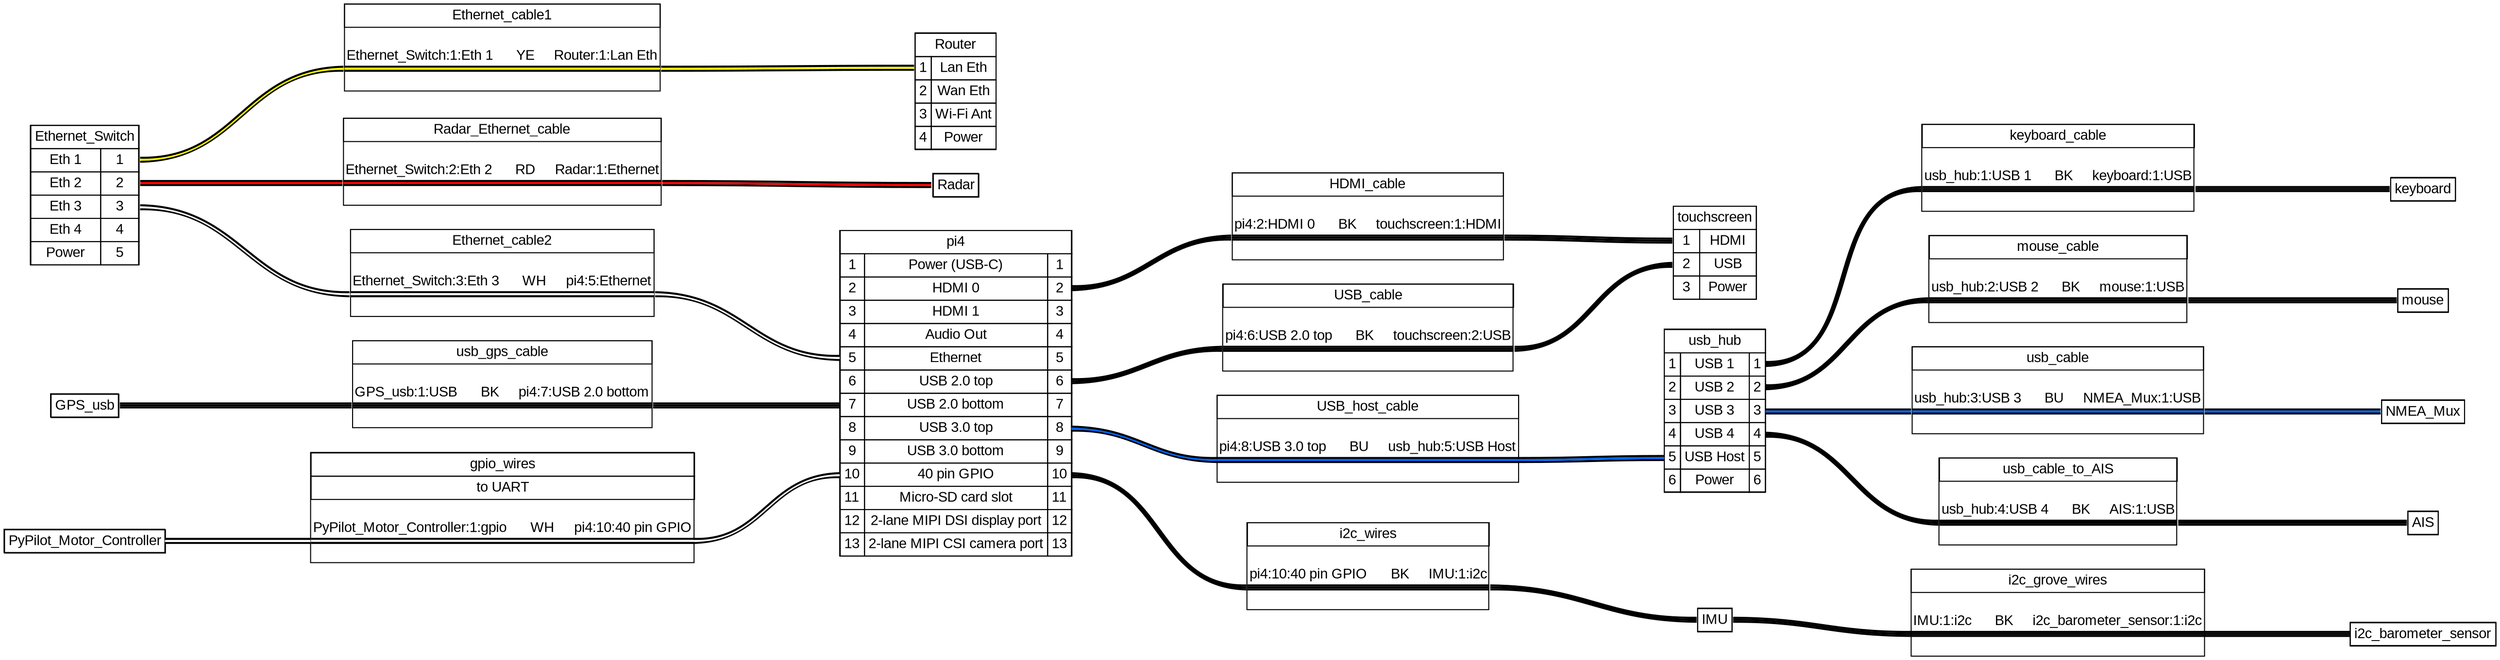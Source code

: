 graph {
// Graph generated by WireViz 0.3.2
// https://github.com/formatc1702/WireViz
	graph [bgcolor="#FFFFFF" fontname=arial nodesep=0.33 rankdir=LR ranksep=2]
	node [fillcolor="#FFFFFF" fontname=arial height=0 margin=0 shape=none style=filled width=0]
	edge [fontname=arial style=bold]
	pi4 [label=<
<table border="0" cellspacing="0" cellpadding="0">
 <tr><td>
  <table border="0" cellspacing="0" cellpadding="3" cellborder="1"><tr>
   <td balign="left">pi4</td>
  </tr></table>
 </td></tr>
 <tr><td>
  <table border="0" cellspacing="0" cellpadding="3" cellborder="1">
   <tr>
    <td port="p1l">1</td>
    <td>Power (USB-C)</td>
    <td port="p1r">1</td>
   </tr>
   <tr>
    <td port="p2l">2</td>
    <td>HDMI 0</td>
    <td port="p2r">2</td>
   </tr>
   <tr>
    <td port="p3l">3</td>
    <td>HDMI 1</td>
    <td port="p3r">3</td>
   </tr>
   <tr>
    <td port="p4l">4</td>
    <td>Audio Out</td>
    <td port="p4r">4</td>
   </tr>
   <tr>
    <td port="p5l">5</td>
    <td>Ethernet</td>
    <td port="p5r">5</td>
   </tr>
   <tr>
    <td port="p6l">6</td>
    <td>USB 2.0 top</td>
    <td port="p6r">6</td>
   </tr>
   <tr>
    <td port="p7l">7</td>
    <td>USB 2.0 bottom</td>
    <td port="p7r">7</td>
   </tr>
   <tr>
    <td port="p8l">8</td>
    <td>USB 3.0 top</td>
    <td port="p8r">8</td>
   </tr>
   <tr>
    <td port="p9l">9</td>
    <td>USB 3.0 bottom</td>
    <td port="p9r">9</td>
   </tr>
   <tr>
    <td port="p10l">10</td>
    <td>40 pin GPIO</td>
    <td port="p10r">10</td>
   </tr>
   <tr>
    <td port="p11l">11</td>
    <td>Micro-SD card slot</td>
    <td port="p11r">11</td>
   </tr>
   <tr>
    <td port="p12l">12</td>
    <td>2-lane MIPI DSI display port</td>
    <td port="p12r">12</td>
   </tr>
   <tr>
    <td port="p13l">13</td>
    <td>2-lane MIPI CSI camera port</td>
    <td port="p13r">13</td>
   </tr>
  </table>
 </td></tr>
</table>
> fillcolor="#FFFFFF" shape=box style=filled]
	usb_hub [label=<
<table border="0" cellspacing="0" cellpadding="0">
 <tr><td>
  <table border="0" cellspacing="0" cellpadding="3" cellborder="1"><tr>
   <td balign="left">usb_hub</td>
  </tr></table>
 </td></tr>
 <tr><td>
  <table border="0" cellspacing="0" cellpadding="3" cellborder="1">
   <tr>
    <td port="p1l">1</td>
    <td>USB 1</td>
    <td port="p1r">1</td>
   </tr>
   <tr>
    <td port="p2l">2</td>
    <td>USB 2</td>
    <td port="p2r">2</td>
   </tr>
   <tr>
    <td port="p3l">3</td>
    <td>USB 3</td>
    <td port="p3r">3</td>
   </tr>
   <tr>
    <td port="p4l">4</td>
    <td>USB 4</td>
    <td port="p4r">4</td>
   </tr>
   <tr>
    <td port="p5l">5</td>
    <td>USB Host</td>
    <td port="p5r">5</td>
   </tr>
   <tr>
    <td port="p6l">6</td>
    <td>Power</td>
    <td port="p6r">6</td>
   </tr>
  </table>
 </td></tr>
</table>
> fillcolor="#FFFFFF" shape=box style=filled]
	Ethernet_Switch [label=<
<table border="0" cellspacing="0" cellpadding="0">
 <tr><td>
  <table border="0" cellspacing="0" cellpadding="3" cellborder="1"><tr>
   <td balign="left">Ethernet_Switch</td>
  </tr></table>
 </td></tr>
 <tr><td>
  <table border="0" cellspacing="0" cellpadding="3" cellborder="1">
   <tr>
    <td>Eth 1</td>
    <td port="p1r">1</td>
   </tr>
   <tr>
    <td>Eth 2</td>
    <td port="p2r">2</td>
   </tr>
   <tr>
    <td>Eth 3</td>
    <td port="p3r">3</td>
   </tr>
   <tr>
    <td>Eth 4</td>
    <td port="p4r">4</td>
   </tr>
   <tr>
    <td>Power</td>
    <td port="p5r">5</td>
   </tr>
  </table>
 </td></tr>
</table>
> fillcolor="#FFFFFF" shape=box style=filled]
	Router [label=<
<table border="0" cellspacing="0" cellpadding="0">
 <tr><td>
  <table border="0" cellspacing="0" cellpadding="3" cellborder="1"><tr>
   <td balign="left">Router</td>
  </tr></table>
 </td></tr>
 <tr><td>
  <table border="0" cellspacing="0" cellpadding="3" cellborder="1">
   <tr>
    <td port="p1l">1</td>
    <td>Lan Eth</td>
   </tr>
   <tr>
    <td port="p2l">2</td>
    <td>Wan Eth</td>
   </tr>
   <tr>
    <td port="p3l">3</td>
    <td>Wi-Fi Ant</td>
   </tr>
   <tr>
    <td port="p4l">4</td>
    <td>Power</td>
   </tr>
  </table>
 </td></tr>
</table>
> fillcolor="#FFFFFF" shape=box style=filled]
	touchscreen [label=<
<table border="0" cellspacing="0" cellpadding="0">
 <tr><td>
  <table border="0" cellspacing="0" cellpadding="3" cellborder="1"><tr>
   <td balign="left">touchscreen</td>
  </tr></table>
 </td></tr>
 <tr><td>
  <table border="0" cellspacing="0" cellpadding="3" cellborder="1">
   <tr>
    <td port="p1l">1</td>
    <td>HDMI</td>
   </tr>
   <tr>
    <td port="p2l">2</td>
    <td>USB</td>
   </tr>
   <tr>
    <td port="p3l">3</td>
    <td>Power</td>
   </tr>
  </table>
 </td></tr>
</table>
> fillcolor="#FFFFFF" shape=box style=filled]
	keyboard [label=<
<table border="0" cellspacing="0" cellpadding="0">
 <tr><td>
  <table border="0" cellspacing="0" cellpadding="3" cellborder="1"><tr>
   <td balign="left">keyboard</td>
  </tr></table>
 </td></tr>
</table>
> fillcolor="#FFFFFF" shape=box style=filled]
	mouse [label=<
<table border="0" cellspacing="0" cellpadding="0">
 <tr><td>
  <table border="0" cellspacing="0" cellpadding="3" cellborder="1"><tr>
   <td balign="left">mouse</td>
  </tr></table>
 </td></tr>
</table>
> fillcolor="#FFFFFF" shape=box style=filled]
	GPS_usb [label=<
<table border="0" cellspacing="0" cellpadding="0">
 <tr><td>
  <table border="0" cellspacing="0" cellpadding="3" cellborder="1"><tr>
   <td balign="left">GPS_usb</td>
  </tr></table>
 </td></tr>
</table>
> fillcolor="#FFFFFF" shape=box style=filled]
	NMEA_Mux [label=<
<table border="0" cellspacing="0" cellpadding="0">
 <tr><td>
  <table border="0" cellspacing="0" cellpadding="3" cellborder="1"><tr>
   <td balign="left">NMEA_Mux</td>
  </tr></table>
 </td></tr>
</table>
> fillcolor="#FFFFFF" shape=box style=filled]
	AIS [label=<
<table border="0" cellspacing="0" cellpadding="0">
 <tr><td>
  <table border="0" cellspacing="0" cellpadding="3" cellborder="1"><tr>
   <td balign="left">AIS</td>
  </tr></table>
 </td></tr>
</table>
> fillcolor="#FFFFFF" shape=box style=filled]
	Radar [label=<
<table border="0" cellspacing="0" cellpadding="0">
 <tr><td>
  <table border="0" cellspacing="0" cellpadding="3" cellborder="1"><tr>
   <td balign="left">Radar</td>
  </tr></table>
 </td></tr>
</table>
> fillcolor="#FFFFFF" shape=box style=filled]
	IMU [label=<
<table border="0" cellspacing="0" cellpadding="0">
 <tr><td>
  <table border="0" cellspacing="0" cellpadding="3" cellborder="1"><tr>
   <td balign="left">IMU</td>
  </tr></table>
 </td></tr>
</table>
> fillcolor="#FFFFFF" shape=box style=filled]
	i2c_barometer_sensor [label=<
<table border="0" cellspacing="0" cellpadding="0">
 <tr><td>
  <table border="0" cellspacing="0" cellpadding="3" cellborder="1"><tr>
   <td balign="left">i2c_barometer_sensor</td>
  </tr></table>
 </td></tr>
</table>
> fillcolor="#FFFFFF" shape=box style=filled]
	PyPilot_Motor_Controller [label=<
<table border="0" cellspacing="0" cellpadding="0">
 <tr><td>
  <table border="0" cellspacing="0" cellpadding="3" cellborder="1"><tr>
   <td balign="left">PyPilot_Motor_Controller</td>
  </tr></table>
 </td></tr>
</table>
> fillcolor="#FFFFFF" shape=box style=filled]
	edge [color="#000000:#0066ff:#000000"]
	pi4:p8r:e -- USB_host_cable:w1:w
	USB_host_cable:w1:e -- usb_hub:p5l:w
	USB_host_cable [label=<
<table border="0" cellspacing="0" cellpadding="0">
 <tr><td>
  <table border="0" cellspacing="0" cellpadding="3" cellborder="1"><tr>
   <td balign="left">USB_host_cable</td>
  </tr></table>
 </td></tr>
 <tr><td>
  <table border="0" cellspacing="0" cellborder="0">
   <tr><td>&nbsp;</td></tr>
   <tr>
    <td>pi4:8:USB 3.0 top</td>
    <td>
     BU
    </td>
    <td>usb_hub:5:USB Host</td>
   </tr>
   <tr>
    <td colspan="3" border="0" cellspacing="0" cellpadding="0" port="w1" height="6">
     <table cellspacing="0" cellborder="0" border="0">
      <tr><td colspan="3" cellpadding="0" height="2" bgcolor="#000000" border="0"></td></tr>
      <tr><td colspan="3" cellpadding="0" height="2" bgcolor="#0066ff" border="0"></td></tr>
      <tr><td colspan="3" cellpadding="0" height="2" bgcolor="#000000" border="0"></td></tr>
     </table>
    </td>
   </tr>
   <tr><td>&nbsp;</td></tr>
  </table>
 </td></tr>
</table>
> fillcolor="#FFFFFF" shape=box style=filled]
	edge [color="#000000:#000000:#000000"]
	pi4:p6r:e -- USB_cable:w1:w
	USB_cable:w1:e -- touchscreen:p2l:w
	USB_cable [label=<
<table border="0" cellspacing="0" cellpadding="0">
 <tr><td>
  <table border="0" cellspacing="0" cellpadding="3" cellborder="1"><tr>
   <td balign="left">USB_cable</td>
  </tr></table>
 </td></tr>
 <tr><td>
  <table border="0" cellspacing="0" cellborder="0">
   <tr><td>&nbsp;</td></tr>
   <tr>
    <td>pi4:6:USB 2.0 top</td>
    <td>
     BK
    </td>
    <td>touchscreen:2:USB</td>
   </tr>
   <tr>
    <td colspan="3" border="0" cellspacing="0" cellpadding="0" port="w1" height="6">
     <table cellspacing="0" cellborder="0" border="0">
      <tr><td colspan="3" cellpadding="0" height="2" bgcolor="#000000" border="0"></td></tr>
      <tr><td colspan="3" cellpadding="0" height="2" bgcolor="#000000" border="0"></td></tr>
      <tr><td colspan="3" cellpadding="0" height="2" bgcolor="#000000" border="0"></td></tr>
     </table>
    </td>
   </tr>
   <tr><td>&nbsp;</td></tr>
  </table>
 </td></tr>
</table>
> fillcolor="#FFFFFF" shape=box style=filled]
	edge [color="#000000:#000000:#000000"]
	pi4:p2r:e -- HDMI_cable:w1:w
	HDMI_cable:w1:e -- touchscreen:p1l:w
	HDMI_cable [label=<
<table border="0" cellspacing="0" cellpadding="0">
 <tr><td>
  <table border="0" cellspacing="0" cellpadding="3" cellborder="1"><tr>
   <td balign="left">HDMI_cable</td>
  </tr></table>
 </td></tr>
 <tr><td>
  <table border="0" cellspacing="0" cellborder="0">
   <tr><td>&nbsp;</td></tr>
   <tr>
    <td>pi4:2:HDMI 0</td>
    <td>
     BK
    </td>
    <td>touchscreen:1:HDMI</td>
   </tr>
   <tr>
    <td colspan="3" border="0" cellspacing="0" cellpadding="0" port="w1" height="6">
     <table cellspacing="0" cellborder="0" border="0">
      <tr><td colspan="3" cellpadding="0" height="2" bgcolor="#000000" border="0"></td></tr>
      <tr><td colspan="3" cellpadding="0" height="2" bgcolor="#000000" border="0"></td></tr>
      <tr><td colspan="3" cellpadding="0" height="2" bgcolor="#000000" border="0"></td></tr>
     </table>
    </td>
   </tr>
   <tr><td>&nbsp;</td></tr>
  </table>
 </td></tr>
</table>
> fillcolor="#FFFFFF" shape=box style=filled]
	edge [color="#000000:#000000:#000000"]
	usb_hub:p2r:e -- mouse_cable:w1:w
	mouse_cable:w1:e -- mouse:w
	mouse_cable [label=<
<table border="0" cellspacing="0" cellpadding="0">
 <tr><td>
  <table border="0" cellspacing="0" cellpadding="3" cellborder="1"><tr>
   <td balign="left">mouse_cable</td>
  </tr></table>
 </td></tr>
 <tr><td>
  <table border="0" cellspacing="0" cellborder="0">
   <tr><td>&nbsp;</td></tr>
   <tr>
    <td>usb_hub:2:USB 2</td>
    <td>
     BK
    </td>
    <td>mouse:1:USB</td>
   </tr>
   <tr>
    <td colspan="3" border="0" cellspacing="0" cellpadding="0" port="w1" height="6">
     <table cellspacing="0" cellborder="0" border="0">
      <tr><td colspan="3" cellpadding="0" height="2" bgcolor="#000000" border="0"></td></tr>
      <tr><td colspan="3" cellpadding="0" height="2" bgcolor="#000000" border="0"></td></tr>
      <tr><td colspan="3" cellpadding="0" height="2" bgcolor="#000000" border="0"></td></tr>
     </table>
    </td>
   </tr>
   <tr><td>&nbsp;</td></tr>
  </table>
 </td></tr>
</table>
> fillcolor="#FFFFFF" shape=box style=filled]
	edge [color="#000000:#000000:#000000"]
	GPS_usb:e -- usb_gps_cable:w1:w
	usb_gps_cable:w1:e -- pi4:p7l:w
	usb_gps_cable [label=<
<table border="0" cellspacing="0" cellpadding="0">
 <tr><td>
  <table border="0" cellspacing="0" cellpadding="3" cellborder="1"><tr>
   <td balign="left">usb_gps_cable</td>
  </tr></table>
 </td></tr>
 <tr><td>
  <table border="0" cellspacing="0" cellborder="0">
   <tr><td>&nbsp;</td></tr>
   <tr>
    <td>GPS_usb:1:USB</td>
    <td>
     BK
    </td>
    <td>pi4:7:USB 2.0 bottom</td>
   </tr>
   <tr>
    <td colspan="3" border="0" cellspacing="0" cellpadding="0" port="w1" height="6">
     <table cellspacing="0" cellborder="0" border="0">
      <tr><td colspan="3" cellpadding="0" height="2" bgcolor="#000000" border="0"></td></tr>
      <tr><td colspan="3" cellpadding="0" height="2" bgcolor="#000000" border="0"></td></tr>
      <tr><td colspan="3" cellpadding="0" height="2" bgcolor="#000000" border="0"></td></tr>
     </table>
    </td>
   </tr>
   <tr><td>&nbsp;</td></tr>
  </table>
 </td></tr>
</table>
> fillcolor="#FFFFFF" shape=box style=filled]
	edge [color="#000000:#000000:#000000"]
	usb_hub:p1r:e -- keyboard_cable:w1:w
	keyboard_cable:w1:e -- keyboard:w
	keyboard_cable [label=<
<table border="0" cellspacing="0" cellpadding="0">
 <tr><td>
  <table border="0" cellspacing="0" cellpadding="3" cellborder="1"><tr>
   <td balign="left">keyboard_cable</td>
  </tr></table>
 </td></tr>
 <tr><td>
  <table border="0" cellspacing="0" cellborder="0">
   <tr><td>&nbsp;</td></tr>
   <tr>
    <td>usb_hub:1:USB 1</td>
    <td>
     BK
    </td>
    <td>keyboard:1:USB</td>
   </tr>
   <tr>
    <td colspan="3" border="0" cellspacing="0" cellpadding="0" port="w1" height="6">
     <table cellspacing="0" cellborder="0" border="0">
      <tr><td colspan="3" cellpadding="0" height="2" bgcolor="#000000" border="0"></td></tr>
      <tr><td colspan="3" cellpadding="0" height="2" bgcolor="#000000" border="0"></td></tr>
      <tr><td colspan="3" cellpadding="0" height="2" bgcolor="#000000" border="0"></td></tr>
     </table>
    </td>
   </tr>
   <tr><td>&nbsp;</td></tr>
  </table>
 </td></tr>
</table>
> fillcolor="#FFFFFF" shape=box style=filled]
	edge [color="#000000:#ffff00:#000000"]
	Ethernet_Switch:p1r:e -- Ethernet_cable1:w1:w
	Ethernet_cable1:w1:e -- Router:p1l:w
	Ethernet_cable1 [label=<
<table border="0" cellspacing="0" cellpadding="0">
 <tr><td>
  <table border="0" cellspacing="0" cellpadding="3" cellborder="1"><tr>
   <td balign="left">Ethernet_cable1</td>
  </tr></table>
 </td></tr>
 <tr><td>
  <table border="0" cellspacing="0" cellborder="0">
   <tr><td>&nbsp;</td></tr>
   <tr>
    <td>Ethernet_Switch:1:Eth 1</td>
    <td>
     YE
    </td>
    <td>Router:1:Lan Eth</td>
   </tr>
   <tr>
    <td colspan="3" border="0" cellspacing="0" cellpadding="0" port="w1" height="6">
     <table cellspacing="0" cellborder="0" border="0">
      <tr><td colspan="3" cellpadding="0" height="2" bgcolor="#000000" border="0"></td></tr>
      <tr><td colspan="3" cellpadding="0" height="2" bgcolor="#ffff00" border="0"></td></tr>
      <tr><td colspan="3" cellpadding="0" height="2" bgcolor="#000000" border="0"></td></tr>
     </table>
    </td>
   </tr>
   <tr><td>&nbsp;</td></tr>
  </table>
 </td></tr>
</table>
> fillcolor="#FFFFFF" shape=box style=filled]
	edge [color="#000000:#ffffff:#000000"]
	Ethernet_Switch:p3r:e -- Ethernet_cable2:w1:w
	Ethernet_cable2:w1:e -- pi4:p5l:w
	Ethernet_cable2 [label=<
<table border="0" cellspacing="0" cellpadding="0">
 <tr><td>
  <table border="0" cellspacing="0" cellpadding="3" cellborder="1"><tr>
   <td balign="left">Ethernet_cable2</td>
  </tr></table>
 </td></tr>
 <tr><td>
  <table border="0" cellspacing="0" cellborder="0">
   <tr><td>&nbsp;</td></tr>
   <tr>
    <td>Ethernet_Switch:3:Eth 3</td>
    <td>
     WH
    </td>
    <td>pi4:5:Ethernet</td>
   </tr>
   <tr>
    <td colspan="3" border="0" cellspacing="0" cellpadding="0" port="w1" height="6">
     <table cellspacing="0" cellborder="0" border="0">
      <tr><td colspan="3" cellpadding="0" height="2" bgcolor="#000000" border="0"></td></tr>
      <tr><td colspan="3" cellpadding="0" height="2" bgcolor="#ffffff" border="0"></td></tr>
      <tr><td colspan="3" cellpadding="0" height="2" bgcolor="#000000" border="0"></td></tr>
     </table>
    </td>
   </tr>
   <tr><td>&nbsp;</td></tr>
  </table>
 </td></tr>
</table>
> fillcolor="#FFFFFF" shape=box style=filled]
	edge [color="#000000:#ff0000:#000000"]
	Ethernet_Switch:p2r:e -- Radar_Ethernet_cable:w1:w
	Radar_Ethernet_cable:w1:e -- Radar:w
	Radar_Ethernet_cable [label=<
<table border="0" cellspacing="0" cellpadding="0">
 <tr><td>
  <table border="0" cellspacing="0" cellpadding="3" cellborder="1"><tr>
   <td balign="left">Radar_Ethernet_cable</td>
  </tr></table>
 </td></tr>
 <tr><td>
  <table border="0" cellspacing="0" cellborder="0">
   <tr><td>&nbsp;</td></tr>
   <tr>
    <td>Ethernet_Switch:2:Eth 2</td>
    <td>
     RD
    </td>
    <td>Radar:1:Ethernet</td>
   </tr>
   <tr>
    <td colspan="3" border="0" cellspacing="0" cellpadding="0" port="w1" height="6">
     <table cellspacing="0" cellborder="0" border="0">
      <tr><td colspan="3" cellpadding="0" height="2" bgcolor="#000000" border="0"></td></tr>
      <tr><td colspan="3" cellpadding="0" height="2" bgcolor="#ff0000" border="0"></td></tr>
      <tr><td colspan="3" cellpadding="0" height="2" bgcolor="#000000" border="0"></td></tr>
     </table>
    </td>
   </tr>
   <tr><td>&nbsp;</td></tr>
  </table>
 </td></tr>
</table>
> fillcolor="#FFFFFF" shape=box style=filled]
	edge [color="#000000:#0066ff:#000000"]
	usb_hub:p3r:e -- usb_cable:w1:w
	usb_cable:w1:e -- NMEA_Mux:w
	usb_cable [label=<
<table border="0" cellspacing="0" cellpadding="0">
 <tr><td>
  <table border="0" cellspacing="0" cellpadding="3" cellborder="1"><tr>
   <td balign="left">usb_cable</td>
  </tr></table>
 </td></tr>
 <tr><td>
  <table border="0" cellspacing="0" cellborder="0">
   <tr><td>&nbsp;</td></tr>
   <tr>
    <td>usb_hub:3:USB 3</td>
    <td>
     BU
    </td>
    <td>NMEA_Mux:1:USB</td>
   </tr>
   <tr>
    <td colspan="3" border="0" cellspacing="0" cellpadding="0" port="w1" height="6">
     <table cellspacing="0" cellborder="0" border="0">
      <tr><td colspan="3" cellpadding="0" height="2" bgcolor="#000000" border="0"></td></tr>
      <tr><td colspan="3" cellpadding="0" height="2" bgcolor="#0066ff" border="0"></td></tr>
      <tr><td colspan="3" cellpadding="0" height="2" bgcolor="#000000" border="0"></td></tr>
     </table>
    </td>
   </tr>
   <tr><td>&nbsp;</td></tr>
  </table>
 </td></tr>
</table>
> fillcolor="#FFFFFF" shape=box style=filled]
	edge [color="#000000:#000000:#000000"]
	usb_hub:p4r:e -- usb_cable_to_AIS:w1:w
	usb_cable_to_AIS:w1:e -- AIS:w
	usb_cable_to_AIS [label=<
<table border="0" cellspacing="0" cellpadding="0">
 <tr><td>
  <table border="0" cellspacing="0" cellpadding="3" cellborder="1"><tr>
   <td balign="left">usb_cable_to_AIS</td>
  </tr></table>
 </td></tr>
 <tr><td>
  <table border="0" cellspacing="0" cellborder="0">
   <tr><td>&nbsp;</td></tr>
   <tr>
    <td>usb_hub:4:USB 4</td>
    <td>
     BK
    </td>
    <td>AIS:1:USB</td>
   </tr>
   <tr>
    <td colspan="3" border="0" cellspacing="0" cellpadding="0" port="w1" height="6">
     <table cellspacing="0" cellborder="0" border="0">
      <tr><td colspan="3" cellpadding="0" height="2" bgcolor="#000000" border="0"></td></tr>
      <tr><td colspan="3" cellpadding="0" height="2" bgcolor="#000000" border="0"></td></tr>
      <tr><td colspan="3" cellpadding="0" height="2" bgcolor="#000000" border="0"></td></tr>
     </table>
    </td>
   </tr>
   <tr><td>&nbsp;</td></tr>
  </table>
 </td></tr>
</table>
> fillcolor="#FFFFFF" shape=box style=filled]
	edge [color="#000000:#000000:#000000"]
	pi4:p10r:e -- i2c_wires:w1:w
	i2c_wires:w1:e -- IMU:w
	i2c_wires [label=<
<table border="0" cellspacing="0" cellpadding="0">
 <tr><td>
  <table border="0" cellspacing="0" cellpadding="3" cellborder="1"><tr>
   <td balign="left">i2c_wires</td>
  </tr></table>
 </td></tr>
 <tr><td>
  <table border="0" cellspacing="0" cellborder="0">
   <tr><td>&nbsp;</td></tr>
   <tr>
    <td>pi4:10:40 pin GPIO</td>
    <td>
     BK
    </td>
    <td>IMU:1:i2c</td>
   </tr>
   <tr>
    <td colspan="3" border="0" cellspacing="0" cellpadding="0" port="w1" height="6">
     <table cellspacing="0" cellborder="0" border="0">
      <tr><td colspan="3" cellpadding="0" height="2" bgcolor="#000000" border="0"></td></tr>
      <tr><td colspan="3" cellpadding="0" height="2" bgcolor="#000000" border="0"></td></tr>
      <tr><td colspan="3" cellpadding="0" height="2" bgcolor="#000000" border="0"></td></tr>
     </table>
    </td>
   </tr>
   <tr><td>&nbsp;</td></tr>
  </table>
 </td></tr>
</table>
> fillcolor="#FFFFFF" shape=box style=filled]
	edge [color="#000000:#000000:#000000"]
	IMU:e -- i2c_grove_wires:w1:w
	i2c_grove_wires:w1:e -- i2c_barometer_sensor:w
	i2c_grove_wires [label=<
<table border="0" cellspacing="0" cellpadding="0">
 <tr><td>
  <table border="0" cellspacing="0" cellpadding="3" cellborder="1"><tr>
   <td balign="left">i2c_grove_wires</td>
  </tr></table>
 </td></tr>
 <tr><td>
  <table border="0" cellspacing="0" cellborder="0">
   <tr><td>&nbsp;</td></tr>
   <tr>
    <td>IMU:1:i2c</td>
    <td>
     BK
    </td>
    <td>i2c_barometer_sensor:1:i2c</td>
   </tr>
   <tr>
    <td colspan="3" border="0" cellspacing="0" cellpadding="0" port="w1" height="6">
     <table cellspacing="0" cellborder="0" border="0">
      <tr><td colspan="3" cellpadding="0" height="2" bgcolor="#000000" border="0"></td></tr>
      <tr><td colspan="3" cellpadding="0" height="2" bgcolor="#000000" border="0"></td></tr>
      <tr><td colspan="3" cellpadding="0" height="2" bgcolor="#000000" border="0"></td></tr>
     </table>
    </td>
   </tr>
   <tr><td>&nbsp;</td></tr>
  </table>
 </td></tr>
</table>
> fillcolor="#FFFFFF" shape=box style=filled]
	edge [color="#000000:#ffffff:#000000"]
	PyPilot_Motor_Controller:e -- gpio_wires:w1:w
	gpio_wires:w1:e -- pi4:p10l:w
	gpio_wires [label=<
<table border="0" cellspacing="0" cellpadding="0">
 <tr><td>
  <table border="0" cellspacing="0" cellpadding="3" cellborder="1"><tr>
   <td balign="left">gpio_wires</td>
  </tr></table>
 </td></tr>
 <tr><td>
  <table border="0" cellspacing="0" cellpadding="3" cellborder="1"><tr>
   <td balign="left">to UART</td>
  </tr></table>
 </td></tr>
 <tr><td>
  <table border="0" cellspacing="0" cellborder="0">
   <tr><td>&nbsp;</td></tr>
   <tr>
    <td>PyPilot_Motor_Controller:1:gpio</td>
    <td>
     WH
    </td>
    <td>pi4:10:40 pin GPIO</td>
   </tr>
   <tr>
    <td colspan="3" border="0" cellspacing="0" cellpadding="0" port="w1" height="6">
     <table cellspacing="0" cellborder="0" border="0">
      <tr><td colspan="3" cellpadding="0" height="2" bgcolor="#000000" border="0"></td></tr>
      <tr><td colspan="3" cellpadding="0" height="2" bgcolor="#ffffff" border="0"></td></tr>
      <tr><td colspan="3" cellpadding="0" height="2" bgcolor="#000000" border="0"></td></tr>
     </table>
    </td>
   </tr>
   <tr><td>&nbsp;</td></tr>
  </table>
 </td></tr>
</table>
> fillcolor="#FFFFFF" shape=box style=filled]
}
